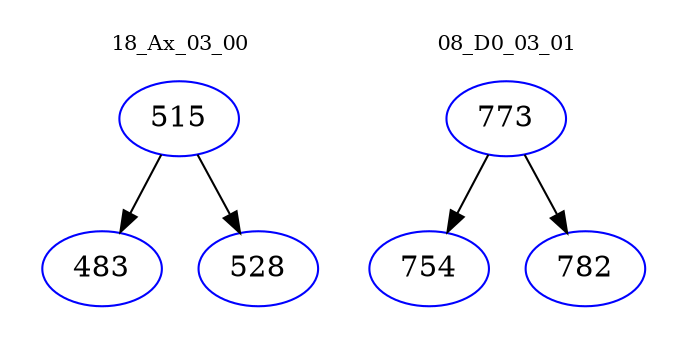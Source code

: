 digraph{
subgraph cluster_0 {
color = white
label = "18_Ax_03_00";
fontsize=10;
T0_515 [label="515", color="blue"]
T0_515 -> T0_483 [color="black"]
T0_483 [label="483", color="blue"]
T0_515 -> T0_528 [color="black"]
T0_528 [label="528", color="blue"]
}
subgraph cluster_1 {
color = white
label = "08_D0_03_01";
fontsize=10;
T1_773 [label="773", color="blue"]
T1_773 -> T1_754 [color="black"]
T1_754 [label="754", color="blue"]
T1_773 -> T1_782 [color="black"]
T1_782 [label="782", color="blue"]
}
}
